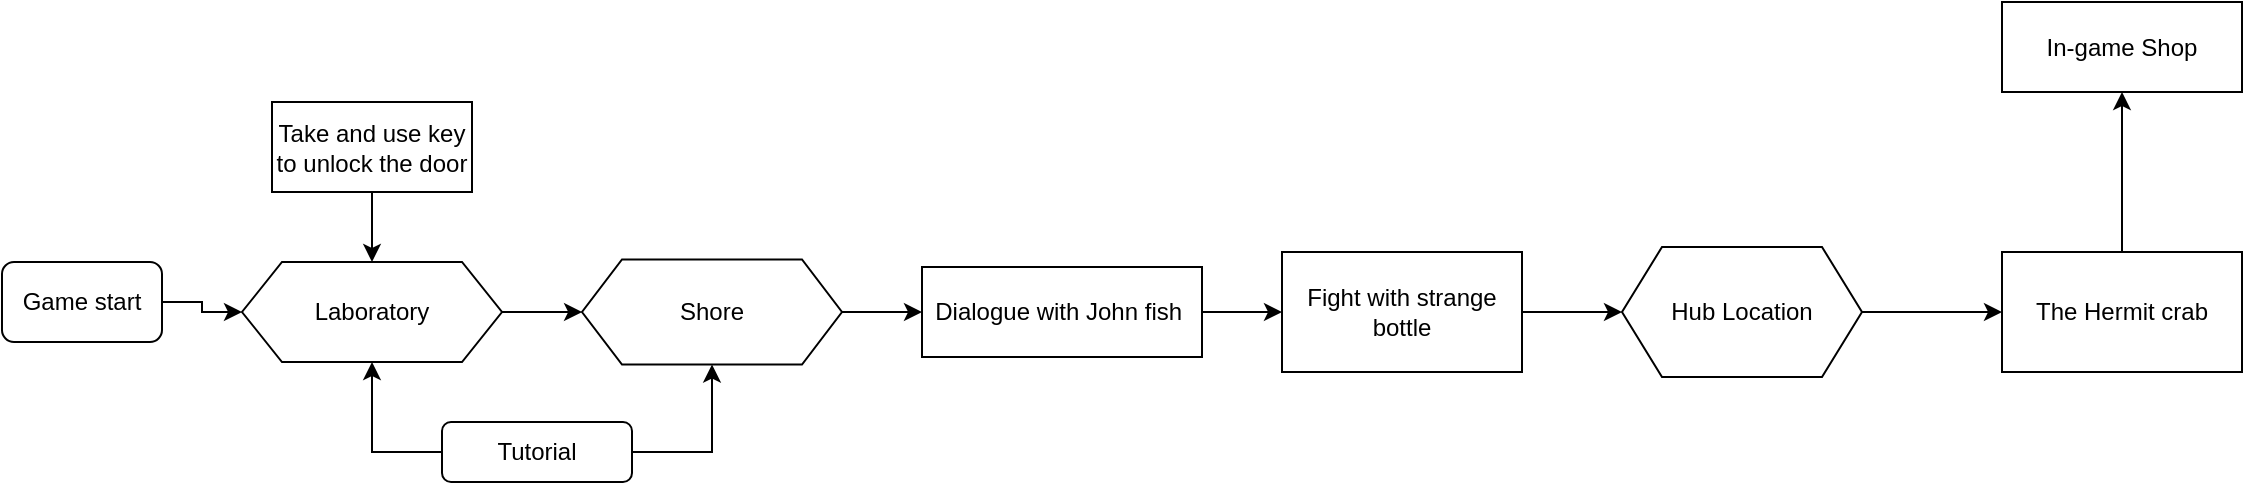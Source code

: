 <mxfile version="25.0.3">
  <diagram id="C5RBs43oDa-KdzZeNtuy" name="Page-1">
    <mxGraphModel dx="841" dy="449" grid="1" gridSize="10" guides="1" tooltips="1" connect="1" arrows="1" fold="1" page="1" pageScale="1" pageWidth="1169" pageHeight="827" math="0" shadow="0">
      <root>
        <mxCell id="WIyWlLk6GJQsqaUBKTNV-0" />
        <mxCell id="WIyWlLk6GJQsqaUBKTNV-1" parent="WIyWlLk6GJQsqaUBKTNV-0" />
        <mxCell id="k1QMkolN6IlTNRxzYxFX-5" value="" style="edgeStyle=orthogonalEdgeStyle;rounded=0;orthogonalLoop=1;jettySize=auto;html=1;" edge="1" parent="WIyWlLk6GJQsqaUBKTNV-1" source="k1QMkolN6IlTNRxzYxFX-0" target="k1QMkolN6IlTNRxzYxFX-1">
          <mxGeometry relative="1" as="geometry" />
        </mxCell>
        <mxCell id="k1QMkolN6IlTNRxzYxFX-0" value="Game start" style="rounded=1;whiteSpace=wrap;html=1;" vertex="1" parent="WIyWlLk6GJQsqaUBKTNV-1">
          <mxGeometry y="200" width="80" height="40" as="geometry" />
        </mxCell>
        <mxCell id="k1QMkolN6IlTNRxzYxFX-11" value="" style="edgeStyle=orthogonalEdgeStyle;rounded=0;orthogonalLoop=1;jettySize=auto;html=1;" edge="1" parent="WIyWlLk6GJQsqaUBKTNV-1" source="k1QMkolN6IlTNRxzYxFX-1" target="k1QMkolN6IlTNRxzYxFX-10">
          <mxGeometry relative="1" as="geometry" />
        </mxCell>
        <mxCell id="k1QMkolN6IlTNRxzYxFX-1" value="Laboratory" style="shape=hexagon;perimeter=hexagonPerimeter2;whiteSpace=wrap;html=1;fixedSize=1;" vertex="1" parent="WIyWlLk6GJQsqaUBKTNV-1">
          <mxGeometry x="120" y="200" width="130" height="50" as="geometry" />
        </mxCell>
        <mxCell id="k1QMkolN6IlTNRxzYxFX-12" style="edgeStyle=orthogonalEdgeStyle;rounded=0;orthogonalLoop=1;jettySize=auto;html=1;exitX=1;exitY=0.5;exitDx=0;exitDy=0;entryX=0.5;entryY=1;entryDx=0;entryDy=0;" edge="1" parent="WIyWlLk6GJQsqaUBKTNV-1" source="k1QMkolN6IlTNRxzYxFX-6" target="k1QMkolN6IlTNRxzYxFX-10">
          <mxGeometry relative="1" as="geometry" />
        </mxCell>
        <mxCell id="k1QMkolN6IlTNRxzYxFX-13" style="edgeStyle=orthogonalEdgeStyle;rounded=0;orthogonalLoop=1;jettySize=auto;html=1;exitX=0;exitY=0.5;exitDx=0;exitDy=0;entryX=0.5;entryY=1;entryDx=0;entryDy=0;" edge="1" parent="WIyWlLk6GJQsqaUBKTNV-1" source="k1QMkolN6IlTNRxzYxFX-6" target="k1QMkolN6IlTNRxzYxFX-1">
          <mxGeometry relative="1" as="geometry" />
        </mxCell>
        <mxCell id="k1QMkolN6IlTNRxzYxFX-6" value="Tutorial" style="rounded=1;whiteSpace=wrap;html=1;" vertex="1" parent="WIyWlLk6GJQsqaUBKTNV-1">
          <mxGeometry x="220" y="280" width="95" height="30" as="geometry" />
        </mxCell>
        <mxCell id="k1QMkolN6IlTNRxzYxFX-9" value="" style="edgeStyle=orthogonalEdgeStyle;rounded=0;orthogonalLoop=1;jettySize=auto;html=1;" edge="1" parent="WIyWlLk6GJQsqaUBKTNV-1" source="k1QMkolN6IlTNRxzYxFX-8" target="k1QMkolN6IlTNRxzYxFX-1">
          <mxGeometry relative="1" as="geometry" />
        </mxCell>
        <mxCell id="k1QMkolN6IlTNRxzYxFX-8" value="Take and use key to unlock the door" style="rounded=0;whiteSpace=wrap;html=1;" vertex="1" parent="WIyWlLk6GJQsqaUBKTNV-1">
          <mxGeometry x="135" y="120" width="100" height="45" as="geometry" />
        </mxCell>
        <mxCell id="k1QMkolN6IlTNRxzYxFX-17" value="" style="edgeStyle=orthogonalEdgeStyle;rounded=0;orthogonalLoop=1;jettySize=auto;html=1;" edge="1" parent="WIyWlLk6GJQsqaUBKTNV-1" source="k1QMkolN6IlTNRxzYxFX-10" target="k1QMkolN6IlTNRxzYxFX-14">
          <mxGeometry relative="1" as="geometry" />
        </mxCell>
        <mxCell id="k1QMkolN6IlTNRxzYxFX-10" value="Shore" style="shape=hexagon;perimeter=hexagonPerimeter2;whiteSpace=wrap;html=1;fixedSize=1;" vertex="1" parent="WIyWlLk6GJQsqaUBKTNV-1">
          <mxGeometry x="290" y="198.75" width="130" height="52.5" as="geometry" />
        </mxCell>
        <mxCell id="k1QMkolN6IlTNRxzYxFX-19" value="" style="edgeStyle=orthogonalEdgeStyle;rounded=0;orthogonalLoop=1;jettySize=auto;html=1;" edge="1" parent="WIyWlLk6GJQsqaUBKTNV-1" source="k1QMkolN6IlTNRxzYxFX-14" target="k1QMkolN6IlTNRxzYxFX-18">
          <mxGeometry relative="1" as="geometry" />
        </mxCell>
        <mxCell id="k1QMkolN6IlTNRxzYxFX-14" value="Dialogue with John fish&amp;nbsp;" style="rounded=0;whiteSpace=wrap;html=1;" vertex="1" parent="WIyWlLk6GJQsqaUBKTNV-1">
          <mxGeometry x="460" y="202.5" width="140" height="45" as="geometry" />
        </mxCell>
        <mxCell id="k1QMkolN6IlTNRxzYxFX-21" value="" style="edgeStyle=orthogonalEdgeStyle;rounded=0;orthogonalLoop=1;jettySize=auto;html=1;" edge="1" parent="WIyWlLk6GJQsqaUBKTNV-1" source="k1QMkolN6IlTNRxzYxFX-18" target="k1QMkolN6IlTNRxzYxFX-20">
          <mxGeometry relative="1" as="geometry" />
        </mxCell>
        <mxCell id="k1QMkolN6IlTNRxzYxFX-18" value="Fight with strange bottle" style="whiteSpace=wrap;html=1;rounded=0;" vertex="1" parent="WIyWlLk6GJQsqaUBKTNV-1">
          <mxGeometry x="640" y="195" width="120" height="60" as="geometry" />
        </mxCell>
        <mxCell id="k1QMkolN6IlTNRxzYxFX-23" value="" style="edgeStyle=orthogonalEdgeStyle;rounded=0;orthogonalLoop=1;jettySize=auto;html=1;" edge="1" parent="WIyWlLk6GJQsqaUBKTNV-1" source="k1QMkolN6IlTNRxzYxFX-20" target="k1QMkolN6IlTNRxzYxFX-22">
          <mxGeometry relative="1" as="geometry" />
        </mxCell>
        <mxCell id="k1QMkolN6IlTNRxzYxFX-20" value="Hub Location" style="shape=hexagon;perimeter=hexagonPerimeter2;whiteSpace=wrap;html=1;fixedSize=1;rounded=0;" vertex="1" parent="WIyWlLk6GJQsqaUBKTNV-1">
          <mxGeometry x="810" y="192.5" width="120" height="65" as="geometry" />
        </mxCell>
        <mxCell id="k1QMkolN6IlTNRxzYxFX-25" value="" style="edgeStyle=orthogonalEdgeStyle;rounded=0;orthogonalLoop=1;jettySize=auto;html=1;" edge="1" parent="WIyWlLk6GJQsqaUBKTNV-1" source="k1QMkolN6IlTNRxzYxFX-22" target="k1QMkolN6IlTNRxzYxFX-24">
          <mxGeometry relative="1" as="geometry" />
        </mxCell>
        <mxCell id="k1QMkolN6IlTNRxzYxFX-22" value="The Hermit crab" style="whiteSpace=wrap;html=1;rounded=0;" vertex="1" parent="WIyWlLk6GJQsqaUBKTNV-1">
          <mxGeometry x="1000" y="195" width="120" height="60" as="geometry" />
        </mxCell>
        <mxCell id="k1QMkolN6IlTNRxzYxFX-24" value="In-game Shop" style="whiteSpace=wrap;html=1;rounded=0;" vertex="1" parent="WIyWlLk6GJQsqaUBKTNV-1">
          <mxGeometry x="1000" y="70" width="120" height="45" as="geometry" />
        </mxCell>
      </root>
    </mxGraphModel>
  </diagram>
</mxfile>
